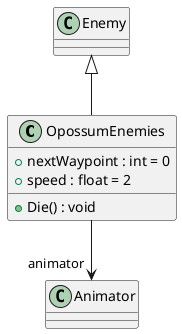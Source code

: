 @startuml
class OpossumEnemies {
    + nextWaypoint : int = 0
    + speed : float = 2
    + Die() : void
}
Enemy <|-- OpossumEnemies
OpossumEnemies --> "animator" Animator
@enduml
